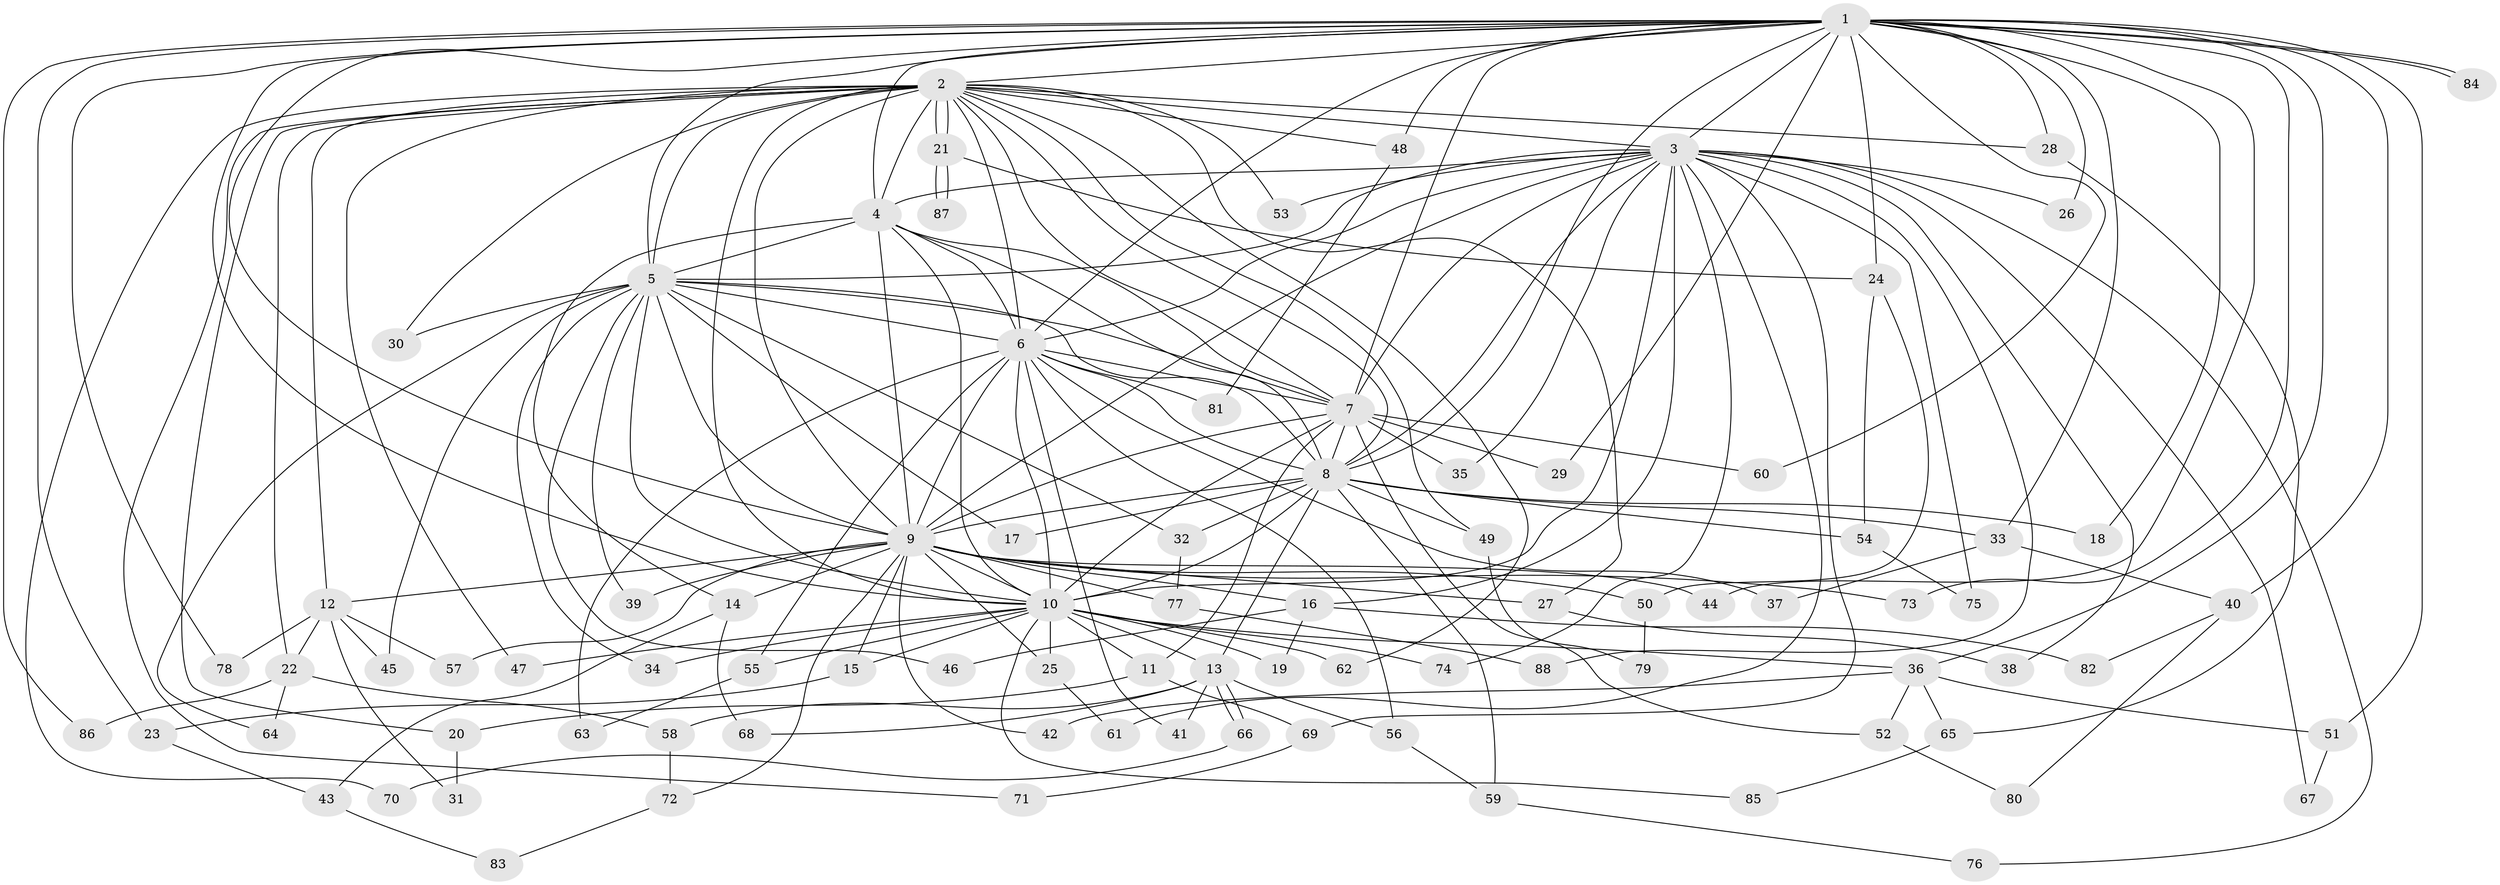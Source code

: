 // Generated by graph-tools (version 1.1) at 2025/25/03/09/25 03:25:48]
// undirected, 88 vertices, 201 edges
graph export_dot {
graph [start="1"]
  node [color=gray90,style=filled];
  1;
  2;
  3;
  4;
  5;
  6;
  7;
  8;
  9;
  10;
  11;
  12;
  13;
  14;
  15;
  16;
  17;
  18;
  19;
  20;
  21;
  22;
  23;
  24;
  25;
  26;
  27;
  28;
  29;
  30;
  31;
  32;
  33;
  34;
  35;
  36;
  37;
  38;
  39;
  40;
  41;
  42;
  43;
  44;
  45;
  46;
  47;
  48;
  49;
  50;
  51;
  52;
  53;
  54;
  55;
  56;
  57;
  58;
  59;
  60;
  61;
  62;
  63;
  64;
  65;
  66;
  67;
  68;
  69;
  70;
  71;
  72;
  73;
  74;
  75;
  76;
  77;
  78;
  79;
  80;
  81;
  82;
  83;
  84;
  85;
  86;
  87;
  88;
  1 -- 2;
  1 -- 3;
  1 -- 4;
  1 -- 5;
  1 -- 6;
  1 -- 7;
  1 -- 8;
  1 -- 9;
  1 -- 10;
  1 -- 18;
  1 -- 23;
  1 -- 24;
  1 -- 26;
  1 -- 28;
  1 -- 29;
  1 -- 33;
  1 -- 36;
  1 -- 40;
  1 -- 44;
  1 -- 48;
  1 -- 51;
  1 -- 60;
  1 -- 73;
  1 -- 78;
  1 -- 84;
  1 -- 84;
  1 -- 86;
  2 -- 3;
  2 -- 4;
  2 -- 5;
  2 -- 6;
  2 -- 7;
  2 -- 8;
  2 -- 9;
  2 -- 10;
  2 -- 12;
  2 -- 20;
  2 -- 21;
  2 -- 21;
  2 -- 22;
  2 -- 27;
  2 -- 28;
  2 -- 30;
  2 -- 47;
  2 -- 48;
  2 -- 49;
  2 -- 53;
  2 -- 62;
  2 -- 70;
  2 -- 71;
  3 -- 4;
  3 -- 5;
  3 -- 6;
  3 -- 7;
  3 -- 8;
  3 -- 9;
  3 -- 10;
  3 -- 16;
  3 -- 26;
  3 -- 35;
  3 -- 38;
  3 -- 53;
  3 -- 61;
  3 -- 67;
  3 -- 69;
  3 -- 74;
  3 -- 75;
  3 -- 76;
  3 -- 88;
  4 -- 5;
  4 -- 6;
  4 -- 7;
  4 -- 8;
  4 -- 9;
  4 -- 10;
  4 -- 14;
  5 -- 6;
  5 -- 7;
  5 -- 8;
  5 -- 9;
  5 -- 10;
  5 -- 17;
  5 -- 30;
  5 -- 32;
  5 -- 34;
  5 -- 39;
  5 -- 45;
  5 -- 46;
  5 -- 64;
  6 -- 7;
  6 -- 8;
  6 -- 9;
  6 -- 10;
  6 -- 37;
  6 -- 41;
  6 -- 55;
  6 -- 56;
  6 -- 63;
  6 -- 81;
  7 -- 8;
  7 -- 9;
  7 -- 10;
  7 -- 11;
  7 -- 29;
  7 -- 35;
  7 -- 52;
  7 -- 60;
  8 -- 9;
  8 -- 10;
  8 -- 13;
  8 -- 17;
  8 -- 18;
  8 -- 32;
  8 -- 33;
  8 -- 49;
  8 -- 54;
  8 -- 59;
  9 -- 10;
  9 -- 12;
  9 -- 14;
  9 -- 15;
  9 -- 16;
  9 -- 25;
  9 -- 27;
  9 -- 39;
  9 -- 42;
  9 -- 44;
  9 -- 50;
  9 -- 57;
  9 -- 72;
  9 -- 73;
  9 -- 77;
  10 -- 11;
  10 -- 13;
  10 -- 15;
  10 -- 19;
  10 -- 25;
  10 -- 34;
  10 -- 36;
  10 -- 47;
  10 -- 55;
  10 -- 62;
  10 -- 74;
  10 -- 85;
  11 -- 20;
  11 -- 69;
  12 -- 22;
  12 -- 31;
  12 -- 45;
  12 -- 57;
  12 -- 78;
  13 -- 41;
  13 -- 56;
  13 -- 58;
  13 -- 66;
  13 -- 66;
  13 -- 68;
  14 -- 43;
  14 -- 68;
  15 -- 23;
  16 -- 19;
  16 -- 46;
  16 -- 82;
  20 -- 31;
  21 -- 24;
  21 -- 87;
  21 -- 87;
  22 -- 58;
  22 -- 64;
  22 -- 86;
  23 -- 43;
  24 -- 50;
  24 -- 54;
  25 -- 61;
  27 -- 38;
  28 -- 65;
  32 -- 77;
  33 -- 37;
  33 -- 40;
  36 -- 42;
  36 -- 51;
  36 -- 52;
  36 -- 65;
  40 -- 80;
  40 -- 82;
  43 -- 83;
  48 -- 81;
  49 -- 79;
  50 -- 79;
  51 -- 67;
  52 -- 80;
  54 -- 75;
  55 -- 63;
  56 -- 59;
  58 -- 72;
  59 -- 76;
  65 -- 85;
  66 -- 70;
  69 -- 71;
  72 -- 83;
  77 -- 88;
}

